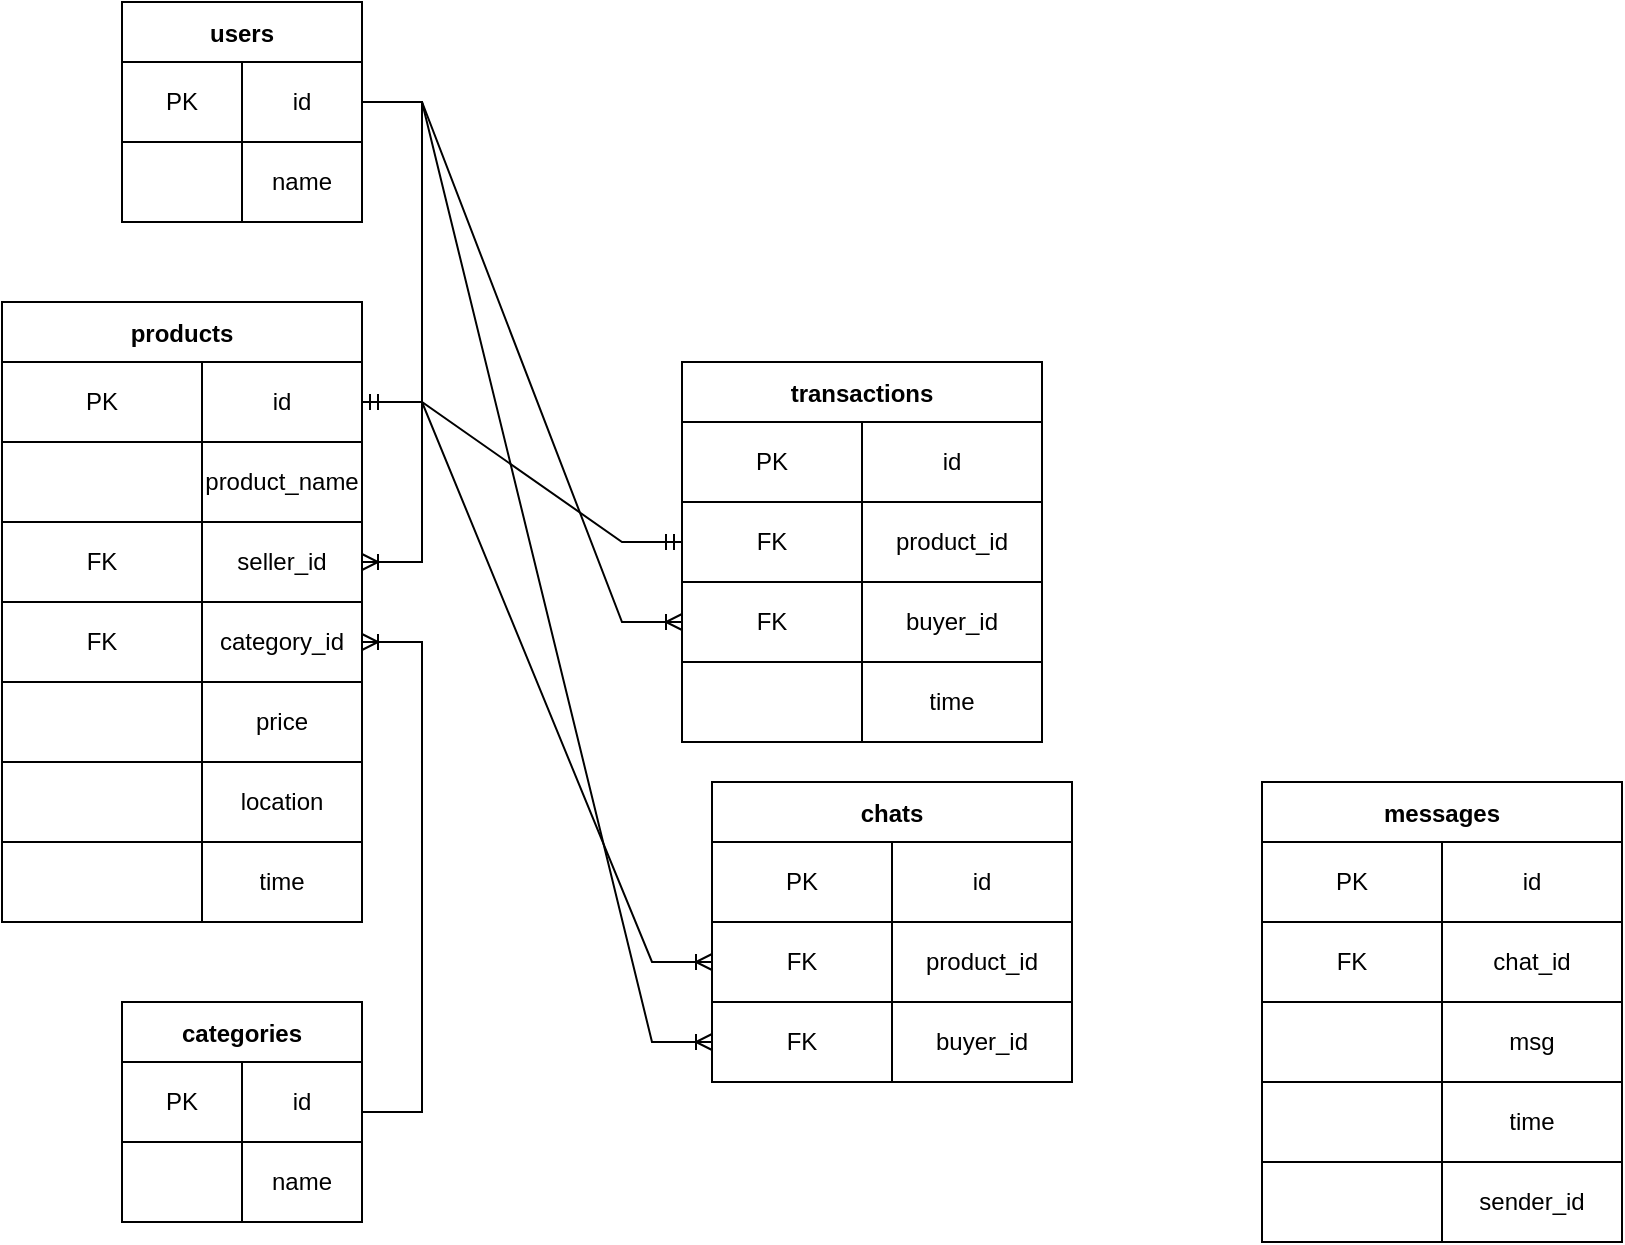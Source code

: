 <mxfile version="15.7.4" type="github"><diagram id="pglN_KnN_ZS8RJe5iSn-" name="Page-1"><mxGraphModel dx="2272" dy="796" grid="1" gridSize="10" guides="1" tooltips="1" connect="1" arrows="1" fold="1" page="1" pageScale="1" pageWidth="850" pageHeight="1100" math="0" shadow="0"><root><mxCell id="0"/><mxCell id="1" parent="0"/><mxCell id="fWMkhDKH0es0iiUyKMHq-1" value="users" style="shape=table;startSize=30;container=1;collapsible=0;childLayout=tableLayout;fontStyle=1;align=center;pointerEvents=1;" vertex="1" parent="1"><mxGeometry x="40" y="110" width="120" height="110" as="geometry"/></mxCell><mxCell id="fWMkhDKH0es0iiUyKMHq-2" value="" style="shape=partialRectangle;html=1;whiteSpace=wrap;collapsible=0;dropTarget=0;pointerEvents=0;fillColor=none;top=0;left=0;bottom=0;right=0;points=[[0,0.5],[1,0.5]];portConstraint=eastwest;" vertex="1" parent="fWMkhDKH0es0iiUyKMHq-1"><mxGeometry y="30" width="120" height="40" as="geometry"/></mxCell><mxCell id="fWMkhDKH0es0iiUyKMHq-14" value="PK" style="shape=partialRectangle;html=1;whiteSpace=wrap;connectable=0;fillColor=none;top=0;left=0;bottom=0;right=0;overflow=hidden;pointerEvents=1;" vertex="1" parent="fWMkhDKH0es0iiUyKMHq-2"><mxGeometry width="60" height="40" as="geometry"><mxRectangle width="60" height="40" as="alternateBounds"/></mxGeometry></mxCell><mxCell id="fWMkhDKH0es0iiUyKMHq-3" value="id" style="shape=partialRectangle;html=1;whiteSpace=wrap;connectable=0;fillColor=none;top=0;left=0;bottom=0;right=0;overflow=hidden;pointerEvents=1;" vertex="1" parent="fWMkhDKH0es0iiUyKMHq-2"><mxGeometry x="60" width="60" height="40" as="geometry"><mxRectangle width="60" height="40" as="alternateBounds"/></mxGeometry></mxCell><mxCell id="fWMkhDKH0es0iiUyKMHq-6" value="" style="shape=partialRectangle;html=1;whiteSpace=wrap;collapsible=0;dropTarget=0;pointerEvents=0;fillColor=none;top=0;left=0;bottom=0;right=0;points=[[0,0.5],[1,0.5]];portConstraint=eastwest;" vertex="1" parent="fWMkhDKH0es0iiUyKMHq-1"><mxGeometry y="70" width="120" height="40" as="geometry"/></mxCell><mxCell id="fWMkhDKH0es0iiUyKMHq-15" value="" style="shape=partialRectangle;html=1;whiteSpace=wrap;connectable=0;fillColor=none;top=0;left=0;bottom=0;right=0;overflow=hidden;pointerEvents=1;" vertex="1" parent="fWMkhDKH0es0iiUyKMHq-6"><mxGeometry width="60" height="40" as="geometry"><mxRectangle width="60" height="40" as="alternateBounds"/></mxGeometry></mxCell><mxCell id="fWMkhDKH0es0iiUyKMHq-7" value="name" style="shape=partialRectangle;html=1;whiteSpace=wrap;connectable=0;fillColor=none;top=0;left=0;bottom=0;right=0;overflow=hidden;pointerEvents=1;" vertex="1" parent="fWMkhDKH0es0iiUyKMHq-6"><mxGeometry x="60" width="60" height="40" as="geometry"><mxRectangle width="60" height="40" as="alternateBounds"/></mxGeometry></mxCell><mxCell id="fWMkhDKH0es0iiUyKMHq-17" value="categories" style="shape=table;startSize=30;container=1;collapsible=0;childLayout=tableLayout;fontStyle=1;align=center;pointerEvents=1;" vertex="1" parent="1"><mxGeometry x="40" y="610" width="120" height="110" as="geometry"/></mxCell><mxCell id="fWMkhDKH0es0iiUyKMHq-18" value="" style="shape=partialRectangle;html=1;whiteSpace=wrap;collapsible=0;dropTarget=0;pointerEvents=0;fillColor=none;top=0;left=0;bottom=0;right=0;points=[[0,0.5],[1,0.5]];portConstraint=eastwest;" vertex="1" parent="fWMkhDKH0es0iiUyKMHq-17"><mxGeometry y="30" width="120" height="40" as="geometry"/></mxCell><mxCell id="fWMkhDKH0es0iiUyKMHq-19" value="PK" style="shape=partialRectangle;html=1;whiteSpace=wrap;connectable=0;fillColor=none;top=0;left=0;bottom=0;right=0;overflow=hidden;pointerEvents=1;" vertex="1" parent="fWMkhDKH0es0iiUyKMHq-18"><mxGeometry width="60" height="40" as="geometry"><mxRectangle width="60" height="40" as="alternateBounds"/></mxGeometry></mxCell><mxCell id="fWMkhDKH0es0iiUyKMHq-20" value="id" style="shape=partialRectangle;html=1;whiteSpace=wrap;connectable=0;fillColor=none;top=0;left=0;bottom=0;right=0;overflow=hidden;pointerEvents=1;" vertex="1" parent="fWMkhDKH0es0iiUyKMHq-18"><mxGeometry x="60" width="60" height="40" as="geometry"><mxRectangle width="60" height="40" as="alternateBounds"/></mxGeometry></mxCell><mxCell id="fWMkhDKH0es0iiUyKMHq-21" value="" style="shape=partialRectangle;html=1;whiteSpace=wrap;collapsible=0;dropTarget=0;pointerEvents=0;fillColor=none;top=0;left=0;bottom=0;right=0;points=[[0,0.5],[1,0.5]];portConstraint=eastwest;" vertex="1" parent="fWMkhDKH0es0iiUyKMHq-17"><mxGeometry y="70" width="120" height="40" as="geometry"/></mxCell><mxCell id="fWMkhDKH0es0iiUyKMHq-22" value="" style="shape=partialRectangle;html=1;whiteSpace=wrap;connectable=0;fillColor=none;top=0;left=0;bottom=0;right=0;overflow=hidden;pointerEvents=1;" vertex="1" parent="fWMkhDKH0es0iiUyKMHq-21"><mxGeometry width="60" height="40" as="geometry"><mxRectangle width="60" height="40" as="alternateBounds"/></mxGeometry></mxCell><mxCell id="fWMkhDKH0es0iiUyKMHq-23" value="name" style="shape=partialRectangle;html=1;whiteSpace=wrap;connectable=0;fillColor=none;top=0;left=0;bottom=0;right=0;overflow=hidden;pointerEvents=1;" vertex="1" parent="fWMkhDKH0es0iiUyKMHq-21"><mxGeometry x="60" width="60" height="40" as="geometry"><mxRectangle width="60" height="40" as="alternateBounds"/></mxGeometry></mxCell><mxCell id="fWMkhDKH0es0iiUyKMHq-24" value="products" style="shape=table;startSize=30;container=1;collapsible=0;childLayout=tableLayout;fontStyle=1;align=center;pointerEvents=1;" vertex="1" parent="1"><mxGeometry x="-20" y="260" width="180" height="310" as="geometry"/></mxCell><mxCell id="fWMkhDKH0es0iiUyKMHq-25" value="" style="shape=partialRectangle;html=1;whiteSpace=wrap;collapsible=0;dropTarget=0;pointerEvents=0;fillColor=none;top=0;left=0;bottom=0;right=0;points=[[0,0.5],[1,0.5]];portConstraint=eastwest;" vertex="1" parent="fWMkhDKH0es0iiUyKMHq-24"><mxGeometry y="30" width="180" height="40" as="geometry"/></mxCell><mxCell id="fWMkhDKH0es0iiUyKMHq-26" value="PK" style="shape=partialRectangle;html=1;whiteSpace=wrap;connectable=0;fillColor=none;top=0;left=0;bottom=0;right=0;overflow=hidden;pointerEvents=1;" vertex="1" parent="fWMkhDKH0es0iiUyKMHq-25"><mxGeometry width="100" height="40" as="geometry"><mxRectangle width="100" height="40" as="alternateBounds"/></mxGeometry></mxCell><mxCell id="fWMkhDKH0es0iiUyKMHq-27" value="id" style="shape=partialRectangle;html=1;whiteSpace=wrap;connectable=0;fillColor=none;top=0;left=0;bottom=0;right=0;overflow=hidden;pointerEvents=1;" vertex="1" parent="fWMkhDKH0es0iiUyKMHq-25"><mxGeometry x="100" width="80" height="40" as="geometry"><mxRectangle width="80" height="40" as="alternateBounds"/></mxGeometry></mxCell><mxCell id="fWMkhDKH0es0iiUyKMHq-34" style="shape=partialRectangle;html=1;whiteSpace=wrap;collapsible=0;dropTarget=0;pointerEvents=0;fillColor=none;top=0;left=0;bottom=0;right=0;points=[[0,0.5],[1,0.5]];portConstraint=eastwest;" vertex="1" parent="fWMkhDKH0es0iiUyKMHq-24"><mxGeometry y="70" width="180" height="40" as="geometry"/></mxCell><mxCell id="fWMkhDKH0es0iiUyKMHq-35" style="shape=partialRectangle;html=1;whiteSpace=wrap;connectable=0;fillColor=none;top=0;left=0;bottom=0;right=0;overflow=hidden;pointerEvents=1;" vertex="1" parent="fWMkhDKH0es0iiUyKMHq-34"><mxGeometry width="100" height="40" as="geometry"><mxRectangle width="100" height="40" as="alternateBounds"/></mxGeometry></mxCell><mxCell id="fWMkhDKH0es0iiUyKMHq-36" value="product_name" style="shape=partialRectangle;html=1;whiteSpace=wrap;connectable=0;fillColor=none;top=0;left=0;bottom=0;right=0;overflow=hidden;pointerEvents=1;" vertex="1" parent="fWMkhDKH0es0iiUyKMHq-34"><mxGeometry x="100" width="80" height="40" as="geometry"><mxRectangle width="80" height="40" as="alternateBounds"/></mxGeometry></mxCell><mxCell id="fWMkhDKH0es0iiUyKMHq-28" value="" style="shape=partialRectangle;html=1;whiteSpace=wrap;collapsible=0;dropTarget=0;pointerEvents=0;fillColor=none;top=0;left=0;bottom=0;right=0;points=[[0,0.5],[1,0.5]];portConstraint=eastwest;" vertex="1" parent="fWMkhDKH0es0iiUyKMHq-24"><mxGeometry y="110" width="180" height="40" as="geometry"/></mxCell><mxCell id="fWMkhDKH0es0iiUyKMHq-29" value="FK" style="shape=partialRectangle;html=1;whiteSpace=wrap;connectable=0;fillColor=none;top=0;left=0;bottom=0;right=0;overflow=hidden;pointerEvents=1;" vertex="1" parent="fWMkhDKH0es0iiUyKMHq-28"><mxGeometry width="100" height="40" as="geometry"><mxRectangle width="100" height="40" as="alternateBounds"/></mxGeometry></mxCell><mxCell id="fWMkhDKH0es0iiUyKMHq-30" value="seller_id" style="shape=partialRectangle;html=1;whiteSpace=wrap;connectable=0;fillColor=none;top=0;left=0;bottom=0;right=0;overflow=hidden;pointerEvents=1;" vertex="1" parent="fWMkhDKH0es0iiUyKMHq-28"><mxGeometry x="100" width="80" height="40" as="geometry"><mxRectangle width="80" height="40" as="alternateBounds"/></mxGeometry></mxCell><mxCell id="fWMkhDKH0es0iiUyKMHq-31" style="shape=partialRectangle;html=1;whiteSpace=wrap;collapsible=0;dropTarget=0;pointerEvents=0;fillColor=none;top=0;left=0;bottom=0;right=0;points=[[0,0.5],[1,0.5]];portConstraint=eastwest;" vertex="1" parent="fWMkhDKH0es0iiUyKMHq-24"><mxGeometry y="150" width="180" height="40" as="geometry"/></mxCell><mxCell id="fWMkhDKH0es0iiUyKMHq-32" value="FK" style="shape=partialRectangle;html=1;whiteSpace=wrap;connectable=0;fillColor=none;top=0;left=0;bottom=0;right=0;overflow=hidden;pointerEvents=1;" vertex="1" parent="fWMkhDKH0es0iiUyKMHq-31"><mxGeometry width="100" height="40" as="geometry"><mxRectangle width="100" height="40" as="alternateBounds"/></mxGeometry></mxCell><mxCell id="fWMkhDKH0es0iiUyKMHq-33" value="category_id" style="shape=partialRectangle;html=1;whiteSpace=wrap;connectable=0;fillColor=none;top=0;left=0;bottom=0;right=0;overflow=hidden;pointerEvents=1;" vertex="1" parent="fWMkhDKH0es0iiUyKMHq-31"><mxGeometry x="100" width="80" height="40" as="geometry"><mxRectangle width="80" height="40" as="alternateBounds"/></mxGeometry></mxCell><mxCell id="fWMkhDKH0es0iiUyKMHq-40" style="shape=partialRectangle;html=1;whiteSpace=wrap;collapsible=0;dropTarget=0;pointerEvents=0;fillColor=none;top=0;left=0;bottom=0;right=0;points=[[0,0.5],[1,0.5]];portConstraint=eastwest;" vertex="1" parent="fWMkhDKH0es0iiUyKMHq-24"><mxGeometry y="190" width="180" height="40" as="geometry"/></mxCell><mxCell id="fWMkhDKH0es0iiUyKMHq-41" style="shape=partialRectangle;html=1;whiteSpace=wrap;connectable=0;fillColor=none;top=0;left=0;bottom=0;right=0;overflow=hidden;pointerEvents=1;" vertex="1" parent="fWMkhDKH0es0iiUyKMHq-40"><mxGeometry width="100" height="40" as="geometry"><mxRectangle width="100" height="40" as="alternateBounds"/></mxGeometry></mxCell><mxCell id="fWMkhDKH0es0iiUyKMHq-42" value="price" style="shape=partialRectangle;html=1;whiteSpace=wrap;connectable=0;fillColor=none;top=0;left=0;bottom=0;right=0;overflow=hidden;pointerEvents=1;" vertex="1" parent="fWMkhDKH0es0iiUyKMHq-40"><mxGeometry x="100" width="80" height="40" as="geometry"><mxRectangle width="80" height="40" as="alternateBounds"/></mxGeometry></mxCell><mxCell id="fWMkhDKH0es0iiUyKMHq-43" style="shape=partialRectangle;html=1;whiteSpace=wrap;collapsible=0;dropTarget=0;pointerEvents=0;fillColor=none;top=0;left=0;bottom=0;right=0;points=[[0,0.5],[1,0.5]];portConstraint=eastwest;" vertex="1" parent="fWMkhDKH0es0iiUyKMHq-24"><mxGeometry y="230" width="180" height="40" as="geometry"/></mxCell><mxCell id="fWMkhDKH0es0iiUyKMHq-44" style="shape=partialRectangle;html=1;whiteSpace=wrap;connectable=0;fillColor=none;top=0;left=0;bottom=0;right=0;overflow=hidden;pointerEvents=1;" vertex="1" parent="fWMkhDKH0es0iiUyKMHq-43"><mxGeometry width="100" height="40" as="geometry"><mxRectangle width="100" height="40" as="alternateBounds"/></mxGeometry></mxCell><mxCell id="fWMkhDKH0es0iiUyKMHq-45" value="location" style="shape=partialRectangle;html=1;whiteSpace=wrap;connectable=0;fillColor=none;top=0;left=0;bottom=0;right=0;overflow=hidden;pointerEvents=1;" vertex="1" parent="fWMkhDKH0es0iiUyKMHq-43"><mxGeometry x="100" width="80" height="40" as="geometry"><mxRectangle width="80" height="40" as="alternateBounds"/></mxGeometry></mxCell><mxCell id="fWMkhDKH0es0iiUyKMHq-98" style="shape=partialRectangle;html=1;whiteSpace=wrap;collapsible=0;dropTarget=0;pointerEvents=0;fillColor=none;top=0;left=0;bottom=0;right=0;points=[[0,0.5],[1,0.5]];portConstraint=eastwest;" vertex="1" parent="fWMkhDKH0es0iiUyKMHq-24"><mxGeometry y="270" width="180" height="40" as="geometry"/></mxCell><mxCell id="fWMkhDKH0es0iiUyKMHq-99" style="shape=partialRectangle;html=1;whiteSpace=wrap;connectable=0;fillColor=none;top=0;left=0;bottom=0;right=0;overflow=hidden;pointerEvents=1;" vertex="1" parent="fWMkhDKH0es0iiUyKMHq-98"><mxGeometry width="100" height="40" as="geometry"><mxRectangle width="100" height="40" as="alternateBounds"/></mxGeometry></mxCell><mxCell id="fWMkhDKH0es0iiUyKMHq-100" value="time" style="shape=partialRectangle;html=1;whiteSpace=wrap;connectable=0;fillColor=none;top=0;left=0;bottom=0;right=0;overflow=hidden;pointerEvents=1;" vertex="1" parent="fWMkhDKH0es0iiUyKMHq-98"><mxGeometry x="100" width="80" height="40" as="geometry"><mxRectangle width="80" height="40" as="alternateBounds"/></mxGeometry></mxCell><mxCell id="fWMkhDKH0es0iiUyKMHq-37" value="" style="edgeStyle=entityRelationEdgeStyle;fontSize=12;html=1;endArrow=ERoneToMany;rounded=0;exitX=1;exitY=0.5;exitDx=0;exitDy=0;entryX=1;entryY=0.5;entryDx=0;entryDy=0;" edge="1" parent="1" source="fWMkhDKH0es0iiUyKMHq-2" target="fWMkhDKH0es0iiUyKMHq-28"><mxGeometry width="100" height="100" relative="1" as="geometry"><mxPoint x="100" y="560" as="sourcePoint"/><mxPoint x="200" y="460" as="targetPoint"/></mxGeometry></mxCell><mxCell id="fWMkhDKH0es0iiUyKMHq-39" value="" style="edgeStyle=entityRelationEdgeStyle;fontSize=12;html=1;endArrow=ERoneToMany;rounded=0;exitX=1;exitY=0.5;exitDx=0;exitDy=0;entryX=1;entryY=0.5;entryDx=0;entryDy=0;" edge="1" parent="1" source="fWMkhDKH0es0iiUyKMHq-17" target="fWMkhDKH0es0iiUyKMHq-31"><mxGeometry width="100" height="100" relative="1" as="geometry"><mxPoint x="180" y="600" as="sourcePoint"/><mxPoint x="280" y="500" as="targetPoint"/></mxGeometry></mxCell><mxCell id="fWMkhDKH0es0iiUyKMHq-47" value="transactions" style="shape=table;startSize=30;container=1;collapsible=0;childLayout=tableLayout;fontStyle=1;align=center;pointerEvents=1;" vertex="1" parent="1"><mxGeometry x="320" y="290" width="180" height="190" as="geometry"/></mxCell><mxCell id="fWMkhDKH0es0iiUyKMHq-48" value="" style="shape=partialRectangle;html=1;whiteSpace=wrap;collapsible=0;dropTarget=0;pointerEvents=0;fillColor=none;top=0;left=0;bottom=0;right=0;points=[[0,0.5],[1,0.5]];portConstraint=eastwest;" vertex="1" parent="fWMkhDKH0es0iiUyKMHq-47"><mxGeometry y="30" width="180" height="40" as="geometry"/></mxCell><mxCell id="fWMkhDKH0es0iiUyKMHq-49" value="PK" style="shape=partialRectangle;html=1;whiteSpace=wrap;connectable=0;fillColor=none;top=0;left=0;bottom=0;right=0;overflow=hidden;pointerEvents=1;" vertex="1" parent="fWMkhDKH0es0iiUyKMHq-48"><mxGeometry width="90" height="40" as="geometry"><mxRectangle width="90" height="40" as="alternateBounds"/></mxGeometry></mxCell><mxCell id="fWMkhDKH0es0iiUyKMHq-50" value="id" style="shape=partialRectangle;html=1;whiteSpace=wrap;connectable=0;fillColor=none;top=0;left=0;bottom=0;right=0;overflow=hidden;pointerEvents=1;" vertex="1" parent="fWMkhDKH0es0iiUyKMHq-48"><mxGeometry x="90" width="90" height="40" as="geometry"><mxRectangle width="90" height="40" as="alternateBounds"/></mxGeometry></mxCell><mxCell id="fWMkhDKH0es0iiUyKMHq-51" style="shape=partialRectangle;html=1;whiteSpace=wrap;collapsible=0;dropTarget=0;pointerEvents=0;fillColor=none;top=0;left=0;bottom=0;right=0;points=[[0,0.5],[1,0.5]];portConstraint=eastwest;" vertex="1" parent="fWMkhDKH0es0iiUyKMHq-47"><mxGeometry y="70" width="180" height="40" as="geometry"/></mxCell><mxCell id="fWMkhDKH0es0iiUyKMHq-52" value="FK" style="shape=partialRectangle;html=1;whiteSpace=wrap;connectable=0;fillColor=none;top=0;left=0;bottom=0;right=0;overflow=hidden;pointerEvents=1;" vertex="1" parent="fWMkhDKH0es0iiUyKMHq-51"><mxGeometry width="90" height="40" as="geometry"><mxRectangle width="90" height="40" as="alternateBounds"/></mxGeometry></mxCell><mxCell id="fWMkhDKH0es0iiUyKMHq-53" value="product_id" style="shape=partialRectangle;html=1;whiteSpace=wrap;connectable=0;fillColor=none;top=0;left=0;bottom=0;right=0;overflow=hidden;pointerEvents=1;" vertex="1" parent="fWMkhDKH0es0iiUyKMHq-51"><mxGeometry x="90" width="90" height="40" as="geometry"><mxRectangle width="90" height="40" as="alternateBounds"/></mxGeometry></mxCell><mxCell id="fWMkhDKH0es0iiUyKMHq-54" value="" style="shape=partialRectangle;html=1;whiteSpace=wrap;collapsible=0;dropTarget=0;pointerEvents=0;fillColor=none;top=0;left=0;bottom=0;right=0;points=[[0,0.5],[1,0.5]];portConstraint=eastwest;" vertex="1" parent="fWMkhDKH0es0iiUyKMHq-47"><mxGeometry y="110" width="180" height="40" as="geometry"/></mxCell><mxCell id="fWMkhDKH0es0iiUyKMHq-55" value="FK" style="shape=partialRectangle;html=1;whiteSpace=wrap;connectable=0;fillColor=none;top=0;left=0;bottom=0;right=0;overflow=hidden;pointerEvents=1;" vertex="1" parent="fWMkhDKH0es0iiUyKMHq-54"><mxGeometry width="90" height="40" as="geometry"><mxRectangle width="90" height="40" as="alternateBounds"/></mxGeometry></mxCell><mxCell id="fWMkhDKH0es0iiUyKMHq-56" value="buyer_id" style="shape=partialRectangle;html=1;whiteSpace=wrap;connectable=0;fillColor=none;top=0;left=0;bottom=0;right=0;overflow=hidden;pointerEvents=1;" vertex="1" parent="fWMkhDKH0es0iiUyKMHq-54"><mxGeometry x="90" width="90" height="40" as="geometry"><mxRectangle width="90" height="40" as="alternateBounds"/></mxGeometry></mxCell><mxCell id="fWMkhDKH0es0iiUyKMHq-104" style="shape=partialRectangle;html=1;whiteSpace=wrap;collapsible=0;dropTarget=0;pointerEvents=0;fillColor=none;top=0;left=0;bottom=0;right=0;points=[[0,0.5],[1,0.5]];portConstraint=eastwest;" vertex="1" parent="fWMkhDKH0es0iiUyKMHq-47"><mxGeometry y="150" width="180" height="40" as="geometry"/></mxCell><mxCell id="fWMkhDKH0es0iiUyKMHq-105" style="shape=partialRectangle;html=1;whiteSpace=wrap;connectable=0;fillColor=none;top=0;left=0;bottom=0;right=0;overflow=hidden;pointerEvents=1;" vertex="1" parent="fWMkhDKH0es0iiUyKMHq-104"><mxGeometry width="90" height="40" as="geometry"><mxRectangle width="90" height="40" as="alternateBounds"/></mxGeometry></mxCell><mxCell id="fWMkhDKH0es0iiUyKMHq-106" value="time" style="shape=partialRectangle;html=1;whiteSpace=wrap;connectable=0;fillColor=none;top=0;left=0;bottom=0;right=0;overflow=hidden;pointerEvents=1;" vertex="1" parent="fWMkhDKH0es0iiUyKMHq-104"><mxGeometry x="90" width="90" height="40" as="geometry"><mxRectangle width="90" height="40" as="alternateBounds"/></mxGeometry></mxCell><mxCell id="fWMkhDKH0es0iiUyKMHq-73" value="" style="edgeStyle=entityRelationEdgeStyle;fontSize=12;html=1;endArrow=ERmandOne;startArrow=ERmandOne;rounded=0;" edge="1" parent="1" target="fWMkhDKH0es0iiUyKMHq-51"><mxGeometry width="100" height="100" relative="1" as="geometry"><mxPoint x="160" y="310" as="sourcePoint"/><mxPoint x="470" y="360" as="targetPoint"/></mxGeometry></mxCell><mxCell id="fWMkhDKH0es0iiUyKMHq-74" value="" style="edgeStyle=entityRelationEdgeStyle;fontSize=12;html=1;endArrow=ERoneToMany;rounded=0;entryX=0;entryY=0.5;entryDx=0;entryDy=0;" edge="1" parent="1" source="fWMkhDKH0es0iiUyKMHq-2" target="fWMkhDKH0es0iiUyKMHq-54"><mxGeometry width="100" height="100" relative="1" as="geometry"><mxPoint x="370" y="460" as="sourcePoint"/><mxPoint x="470" y="360" as="targetPoint"/></mxGeometry></mxCell><mxCell id="fWMkhDKH0es0iiUyKMHq-75" value="chats" style="shape=table;startSize=30;container=1;collapsible=0;childLayout=tableLayout;fontStyle=1;align=center;pointerEvents=1;" vertex="1" parent="1"><mxGeometry x="335" y="500" width="180" height="150" as="geometry"/></mxCell><mxCell id="fWMkhDKH0es0iiUyKMHq-76" value="" style="shape=partialRectangle;html=1;whiteSpace=wrap;collapsible=0;dropTarget=0;pointerEvents=0;fillColor=none;top=0;left=0;bottom=0;right=0;points=[[0,0.5],[1,0.5]];portConstraint=eastwest;" vertex="1" parent="fWMkhDKH0es0iiUyKMHq-75"><mxGeometry y="30" width="180" height="40" as="geometry"/></mxCell><mxCell id="fWMkhDKH0es0iiUyKMHq-77" value="PK" style="shape=partialRectangle;html=1;whiteSpace=wrap;connectable=0;fillColor=none;top=0;left=0;bottom=0;right=0;overflow=hidden;pointerEvents=1;" vertex="1" parent="fWMkhDKH0es0iiUyKMHq-76"><mxGeometry width="90" height="40" as="geometry"><mxRectangle width="90" height="40" as="alternateBounds"/></mxGeometry></mxCell><mxCell id="fWMkhDKH0es0iiUyKMHq-78" value="id" style="shape=partialRectangle;html=1;whiteSpace=wrap;connectable=0;fillColor=none;top=0;left=0;bottom=0;right=0;overflow=hidden;pointerEvents=1;" vertex="1" parent="fWMkhDKH0es0iiUyKMHq-76"><mxGeometry x="90" width="90" height="40" as="geometry"><mxRectangle width="90" height="40" as="alternateBounds"/></mxGeometry></mxCell><mxCell id="fWMkhDKH0es0iiUyKMHq-79" style="shape=partialRectangle;html=1;whiteSpace=wrap;collapsible=0;dropTarget=0;pointerEvents=0;fillColor=none;top=0;left=0;bottom=0;right=0;points=[[0,0.5],[1,0.5]];portConstraint=eastwest;" vertex="1" parent="fWMkhDKH0es0iiUyKMHq-75"><mxGeometry y="70" width="180" height="40" as="geometry"/></mxCell><mxCell id="fWMkhDKH0es0iiUyKMHq-80" value="FK" style="shape=partialRectangle;html=1;whiteSpace=wrap;connectable=0;fillColor=none;top=0;left=0;bottom=0;right=0;overflow=hidden;pointerEvents=1;" vertex="1" parent="fWMkhDKH0es0iiUyKMHq-79"><mxGeometry width="90" height="40" as="geometry"><mxRectangle width="90" height="40" as="alternateBounds"/></mxGeometry></mxCell><mxCell id="fWMkhDKH0es0iiUyKMHq-81" value="product_id" style="shape=partialRectangle;html=1;whiteSpace=wrap;connectable=0;fillColor=none;top=0;left=0;bottom=0;right=0;overflow=hidden;pointerEvents=1;" vertex="1" parent="fWMkhDKH0es0iiUyKMHq-79"><mxGeometry x="90" width="90" height="40" as="geometry"><mxRectangle width="90" height="40" as="alternateBounds"/></mxGeometry></mxCell><mxCell id="fWMkhDKH0es0iiUyKMHq-82" value="" style="shape=partialRectangle;html=1;whiteSpace=wrap;collapsible=0;dropTarget=0;pointerEvents=0;fillColor=none;top=0;left=0;bottom=0;right=0;points=[[0,0.5],[1,0.5]];portConstraint=eastwest;" vertex="1" parent="fWMkhDKH0es0iiUyKMHq-75"><mxGeometry y="110" width="180" height="40" as="geometry"/></mxCell><mxCell id="fWMkhDKH0es0iiUyKMHq-83" value="FK" style="shape=partialRectangle;html=1;whiteSpace=wrap;connectable=0;fillColor=none;top=0;left=0;bottom=0;right=0;overflow=hidden;pointerEvents=1;" vertex="1" parent="fWMkhDKH0es0iiUyKMHq-82"><mxGeometry width="90" height="40" as="geometry"><mxRectangle width="90" height="40" as="alternateBounds"/></mxGeometry></mxCell><mxCell id="fWMkhDKH0es0iiUyKMHq-84" value="buyer_id" style="shape=partialRectangle;html=1;whiteSpace=wrap;connectable=0;fillColor=none;top=0;left=0;bottom=0;right=0;overflow=hidden;pointerEvents=1;" vertex="1" parent="fWMkhDKH0es0iiUyKMHq-82"><mxGeometry x="90" width="90" height="40" as="geometry"><mxRectangle width="90" height="40" as="alternateBounds"/></mxGeometry></mxCell><mxCell id="fWMkhDKH0es0iiUyKMHq-95" value="" style="edgeStyle=entityRelationEdgeStyle;fontSize=12;html=1;endArrow=ERoneToMany;rounded=0;exitX=1;exitY=0.5;exitDx=0;exitDy=0;entryX=0;entryY=0.5;entryDx=0;entryDy=0;" edge="1" parent="1" source="fWMkhDKH0es0iiUyKMHq-2" target="fWMkhDKH0es0iiUyKMHq-82"><mxGeometry width="100" height="100" relative="1" as="geometry"><mxPoint x="370" y="460" as="sourcePoint"/><mxPoint x="470" y="360" as="targetPoint"/></mxGeometry></mxCell><mxCell id="fWMkhDKH0es0iiUyKMHq-97" value="" style="edgeStyle=entityRelationEdgeStyle;fontSize=12;html=1;endArrow=ERoneToMany;rounded=0;entryX=0;entryY=0.5;entryDx=0;entryDy=0;" edge="1" parent="1" target="fWMkhDKH0es0iiUyKMHq-79"><mxGeometry width="100" height="100" relative="1" as="geometry"><mxPoint x="160" y="310" as="sourcePoint"/><mxPoint x="470" y="360" as="targetPoint"/></mxGeometry></mxCell><mxCell id="fWMkhDKH0es0iiUyKMHq-113" value="messages" style="shape=table;startSize=30;container=1;collapsible=0;childLayout=tableLayout;fontStyle=1;align=center;pointerEvents=1;" vertex="1" parent="1"><mxGeometry x="610" y="500" width="180" height="230" as="geometry"/></mxCell><mxCell id="fWMkhDKH0es0iiUyKMHq-114" value="" style="shape=partialRectangle;html=1;whiteSpace=wrap;collapsible=0;dropTarget=0;pointerEvents=0;fillColor=none;top=0;left=0;bottom=0;right=0;points=[[0,0.5],[1,0.5]];portConstraint=eastwest;" vertex="1" parent="fWMkhDKH0es0iiUyKMHq-113"><mxGeometry y="30" width="180" height="40" as="geometry"/></mxCell><mxCell id="fWMkhDKH0es0iiUyKMHq-115" value="PK" style="shape=partialRectangle;html=1;whiteSpace=wrap;connectable=0;fillColor=none;top=0;left=0;bottom=0;right=0;overflow=hidden;pointerEvents=1;" vertex="1" parent="fWMkhDKH0es0iiUyKMHq-114"><mxGeometry width="90" height="40" as="geometry"><mxRectangle width="90" height="40" as="alternateBounds"/></mxGeometry></mxCell><mxCell id="fWMkhDKH0es0iiUyKMHq-116" value="id" style="shape=partialRectangle;html=1;whiteSpace=wrap;connectable=0;fillColor=none;top=0;left=0;bottom=0;right=0;overflow=hidden;pointerEvents=1;" vertex="1" parent="fWMkhDKH0es0iiUyKMHq-114"><mxGeometry x="90" width="90" height="40" as="geometry"><mxRectangle width="90" height="40" as="alternateBounds"/></mxGeometry></mxCell><mxCell id="fWMkhDKH0es0iiUyKMHq-120" value="" style="shape=partialRectangle;html=1;whiteSpace=wrap;collapsible=0;dropTarget=0;pointerEvents=0;fillColor=none;top=0;left=0;bottom=0;right=0;points=[[0,0.5],[1,0.5]];portConstraint=eastwest;" vertex="1" parent="fWMkhDKH0es0iiUyKMHq-113"><mxGeometry y="70" width="180" height="40" as="geometry"/></mxCell><mxCell id="fWMkhDKH0es0iiUyKMHq-121" value="FK" style="shape=partialRectangle;html=1;whiteSpace=wrap;connectable=0;fillColor=none;top=0;left=0;bottom=0;right=0;overflow=hidden;pointerEvents=1;" vertex="1" parent="fWMkhDKH0es0iiUyKMHq-120"><mxGeometry width="90" height="40" as="geometry"><mxRectangle width="90" height="40" as="alternateBounds"/></mxGeometry></mxCell><mxCell id="fWMkhDKH0es0iiUyKMHq-122" value="chat_id" style="shape=partialRectangle;html=1;whiteSpace=wrap;connectable=0;fillColor=none;top=0;left=0;bottom=0;right=0;overflow=hidden;pointerEvents=1;" vertex="1" parent="fWMkhDKH0es0iiUyKMHq-120"><mxGeometry x="90" width="90" height="40" as="geometry"><mxRectangle width="90" height="40" as="alternateBounds"/></mxGeometry></mxCell><mxCell id="fWMkhDKH0es0iiUyKMHq-123" style="shape=partialRectangle;html=1;whiteSpace=wrap;collapsible=0;dropTarget=0;pointerEvents=0;fillColor=none;top=0;left=0;bottom=0;right=0;points=[[0,0.5],[1,0.5]];portConstraint=eastwest;" vertex="1" parent="fWMkhDKH0es0iiUyKMHq-113"><mxGeometry y="110" width="180" height="40" as="geometry"/></mxCell><mxCell id="fWMkhDKH0es0iiUyKMHq-124" style="shape=partialRectangle;html=1;whiteSpace=wrap;connectable=0;fillColor=none;top=0;left=0;bottom=0;right=0;overflow=hidden;pointerEvents=1;" vertex="1" parent="fWMkhDKH0es0iiUyKMHq-123"><mxGeometry width="90" height="40" as="geometry"><mxRectangle width="90" height="40" as="alternateBounds"/></mxGeometry></mxCell><mxCell id="fWMkhDKH0es0iiUyKMHq-125" value="msg" style="shape=partialRectangle;html=1;whiteSpace=wrap;connectable=0;fillColor=none;top=0;left=0;bottom=0;right=0;overflow=hidden;pointerEvents=1;" vertex="1" parent="fWMkhDKH0es0iiUyKMHq-123"><mxGeometry x="90" width="90" height="40" as="geometry"><mxRectangle width="90" height="40" as="alternateBounds"/></mxGeometry></mxCell><mxCell id="fWMkhDKH0es0iiUyKMHq-126" style="shape=partialRectangle;html=1;whiteSpace=wrap;collapsible=0;dropTarget=0;pointerEvents=0;fillColor=none;top=0;left=0;bottom=0;right=0;points=[[0,0.5],[1,0.5]];portConstraint=eastwest;" vertex="1" parent="fWMkhDKH0es0iiUyKMHq-113"><mxGeometry y="150" width="180" height="40" as="geometry"/></mxCell><mxCell id="fWMkhDKH0es0iiUyKMHq-127" style="shape=partialRectangle;html=1;whiteSpace=wrap;connectable=0;fillColor=none;top=0;left=0;bottom=0;right=0;overflow=hidden;pointerEvents=1;" vertex="1" parent="fWMkhDKH0es0iiUyKMHq-126"><mxGeometry width="90" height="40" as="geometry"><mxRectangle width="90" height="40" as="alternateBounds"/></mxGeometry></mxCell><mxCell id="fWMkhDKH0es0iiUyKMHq-128" value="time" style="shape=partialRectangle;html=1;whiteSpace=wrap;connectable=0;fillColor=none;top=0;left=0;bottom=0;right=0;overflow=hidden;pointerEvents=1;" vertex="1" parent="fWMkhDKH0es0iiUyKMHq-126"><mxGeometry x="90" width="90" height="40" as="geometry"><mxRectangle width="90" height="40" as="alternateBounds"/></mxGeometry></mxCell><mxCell id="fWMkhDKH0es0iiUyKMHq-130" style="shape=partialRectangle;html=1;whiteSpace=wrap;collapsible=0;dropTarget=0;pointerEvents=0;fillColor=none;top=0;left=0;bottom=0;right=0;points=[[0,0.5],[1,0.5]];portConstraint=eastwest;" vertex="1" parent="fWMkhDKH0es0iiUyKMHq-113"><mxGeometry y="190" width="180" height="40" as="geometry"/></mxCell><mxCell id="fWMkhDKH0es0iiUyKMHq-131" style="shape=partialRectangle;html=1;whiteSpace=wrap;connectable=0;fillColor=none;top=0;left=0;bottom=0;right=0;overflow=hidden;pointerEvents=1;" vertex="1" parent="fWMkhDKH0es0iiUyKMHq-130"><mxGeometry width="90" height="40" as="geometry"><mxRectangle width="90" height="40" as="alternateBounds"/></mxGeometry></mxCell><mxCell id="fWMkhDKH0es0iiUyKMHq-132" value="sender_id" style="shape=partialRectangle;html=1;whiteSpace=wrap;connectable=0;fillColor=none;top=0;left=0;bottom=0;right=0;overflow=hidden;pointerEvents=1;" vertex="1" parent="fWMkhDKH0es0iiUyKMHq-130"><mxGeometry x="90" width="90" height="40" as="geometry"><mxRectangle width="90" height="40" as="alternateBounds"/></mxGeometry></mxCell></root></mxGraphModel></diagram></mxfile>